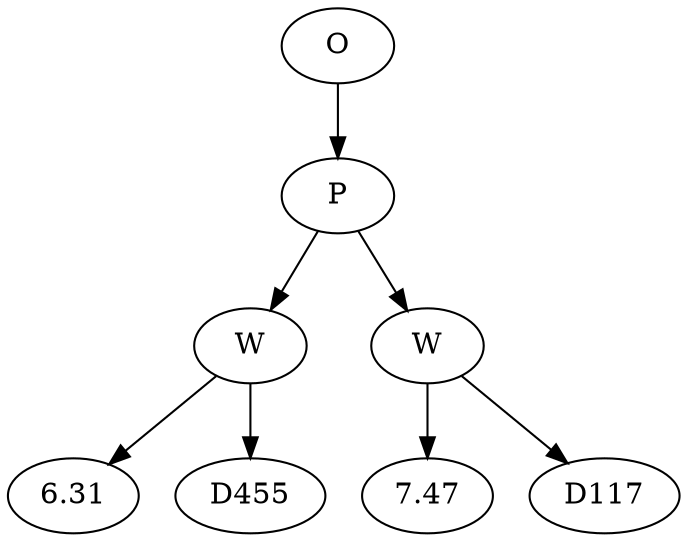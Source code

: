 // Tree
digraph {
	43239841 [label=O]
	43239842 [label=P]
	43239841 -> 43239842
	43239843 [label=W]
	43239842 -> 43239843
	43239844 [label=6.31]
	43239843 -> 43239844
	43239845 [label=D455]
	43239843 -> 43239845
	43239846 [label=W]
	43239842 -> 43239846
	43239847 [label=7.47]
	43239846 -> 43239847
	43239848 [label=D117]
	43239846 -> 43239848
}
